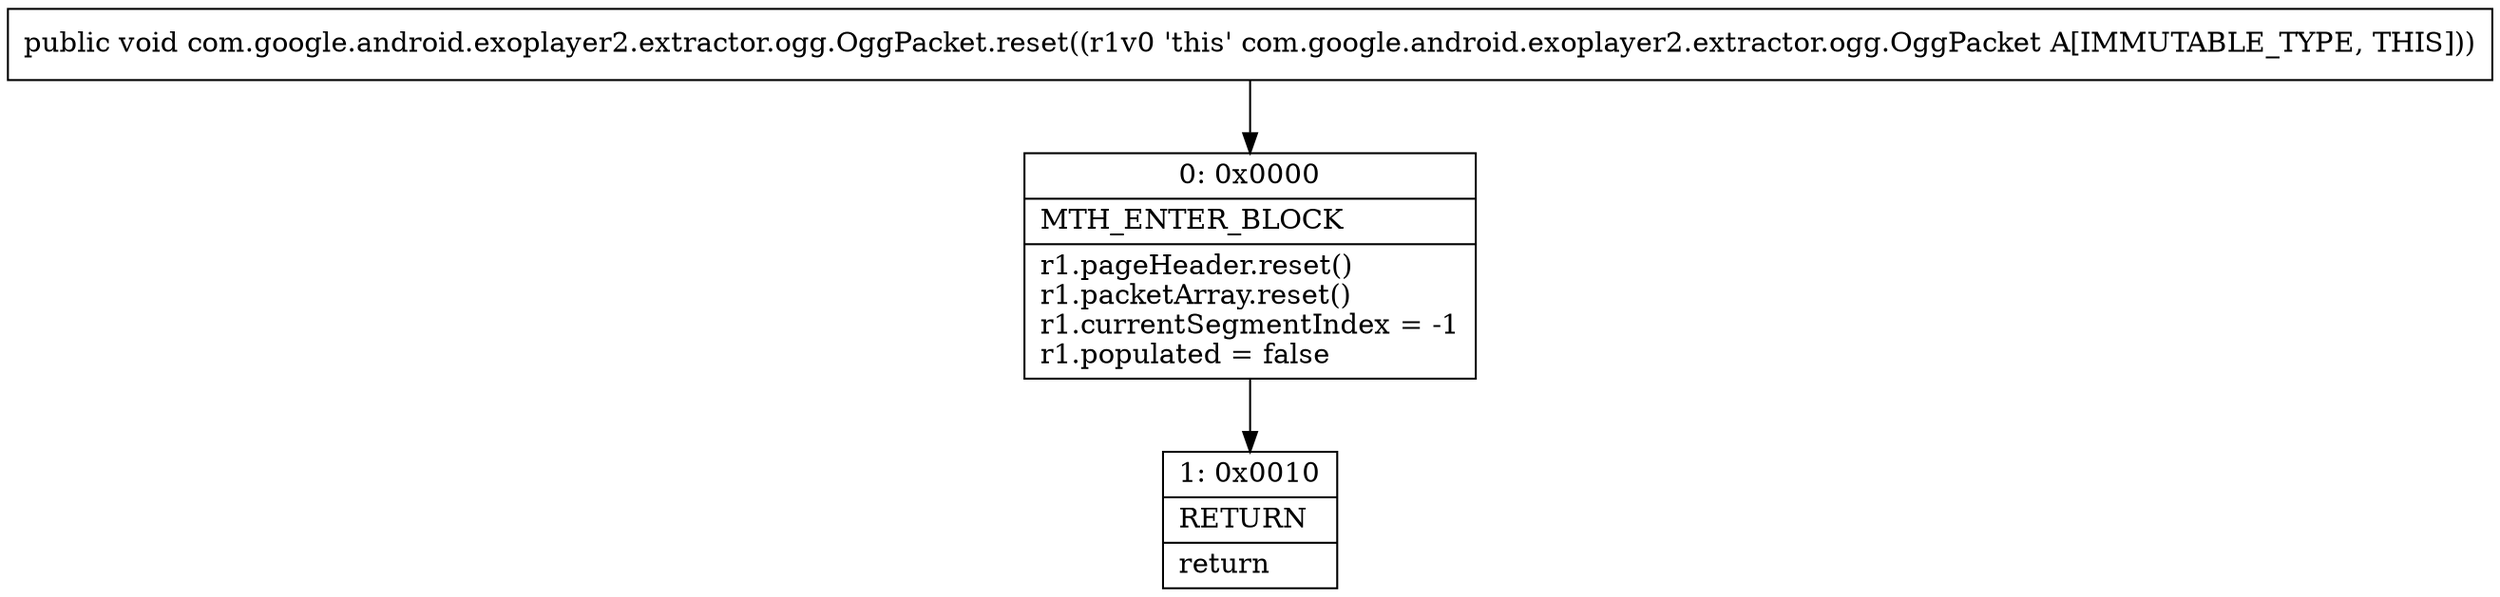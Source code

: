 digraph "CFG forcom.google.android.exoplayer2.extractor.ogg.OggPacket.reset()V" {
Node_0 [shape=record,label="{0\:\ 0x0000|MTH_ENTER_BLOCK\l|r1.pageHeader.reset()\lr1.packetArray.reset()\lr1.currentSegmentIndex = \-1\lr1.populated = false\l}"];
Node_1 [shape=record,label="{1\:\ 0x0010|RETURN\l|return\l}"];
MethodNode[shape=record,label="{public void com.google.android.exoplayer2.extractor.ogg.OggPacket.reset((r1v0 'this' com.google.android.exoplayer2.extractor.ogg.OggPacket A[IMMUTABLE_TYPE, THIS])) }"];
MethodNode -> Node_0;
Node_0 -> Node_1;
}

